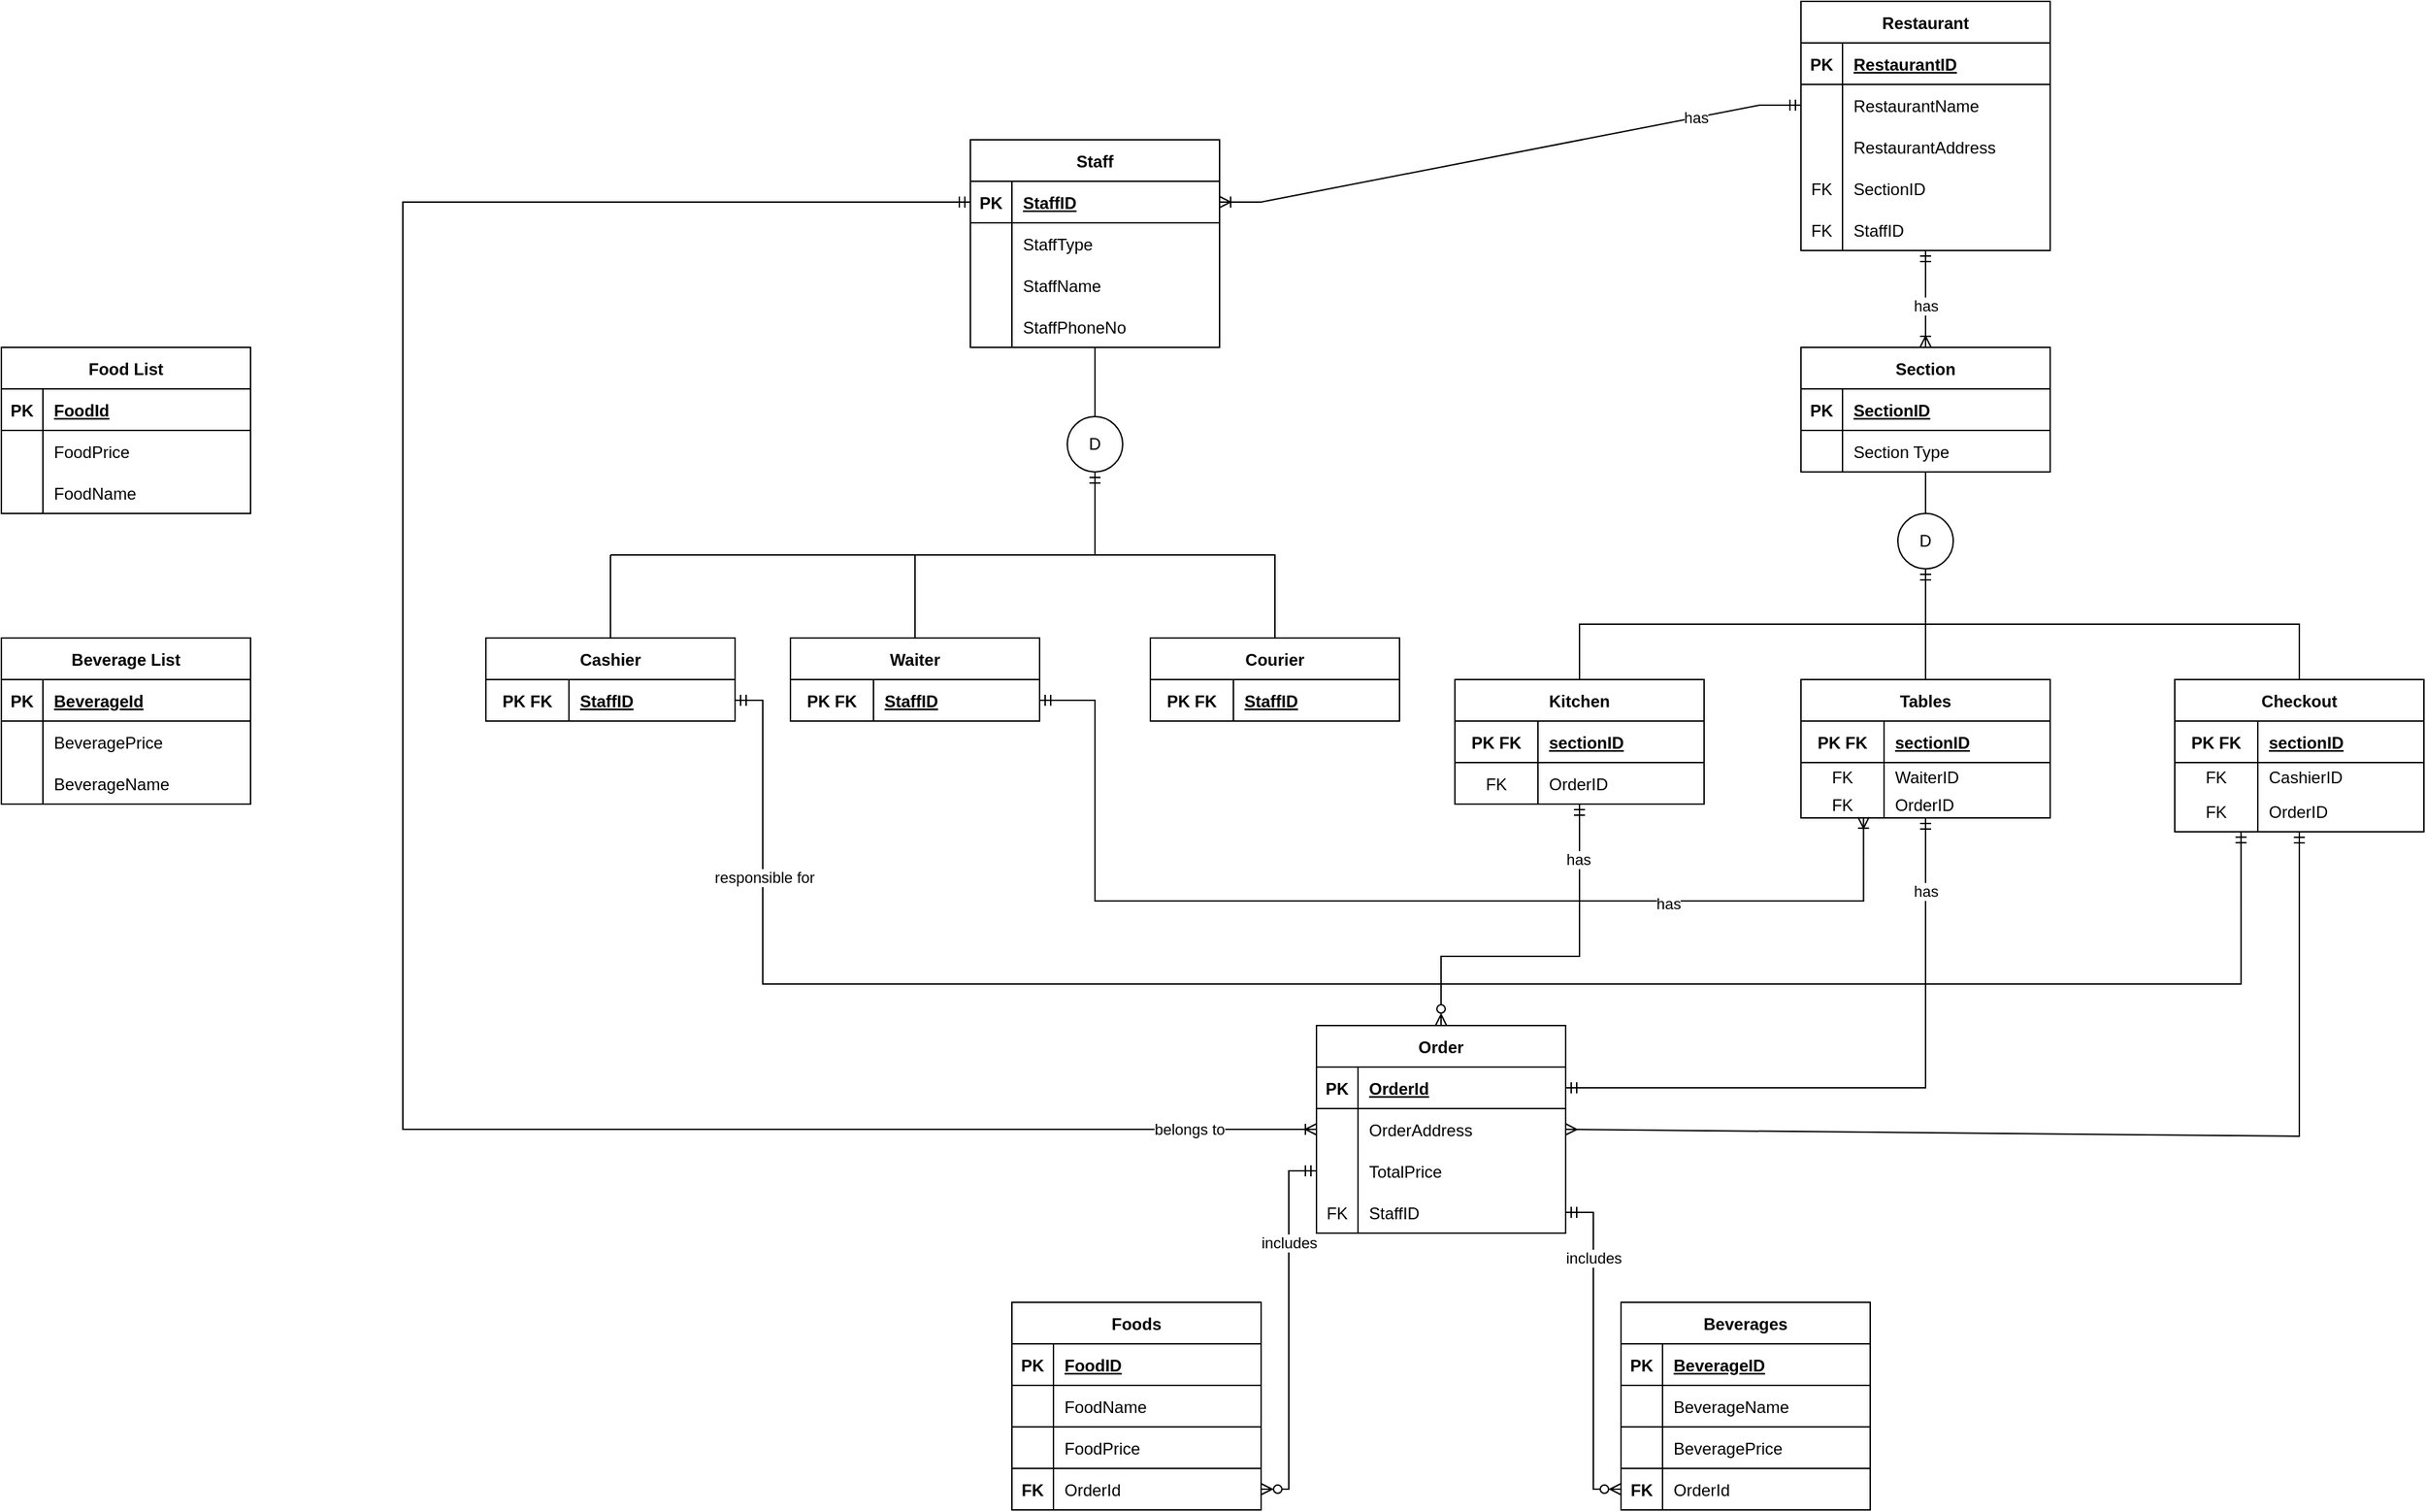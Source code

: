 <mxfile version="20.3.0" type="device"><diagram id="JLFAPQRNbEQ4vtsY9lNF" name="Page-1"><mxGraphModel dx="1038" dy="641" grid="1" gridSize="10" guides="1" tooltips="1" connect="1" arrows="1" fold="1" page="1" pageScale="1" pageWidth="1654" pageHeight="1169" math="0" shadow="0"><root><mxCell id="0"/><mxCell id="1" parent="0"/><mxCell id="f0WSd5zyyxB_i_XRzRIh-162" value="Restaurant" style="shape=table;startSize=30;container=1;collapsible=1;childLayout=tableLayout;fixedRows=1;rowLines=0;fontStyle=1;align=center;resizeLast=1;" parent="1" vertex="1"><mxGeometry x="2180" y="630" width="180" height="180" as="geometry"/></mxCell><mxCell id="f0WSd5zyyxB_i_XRzRIh-163" value="" style="shape=tableRow;horizontal=0;startSize=0;swimlaneHead=0;swimlaneBody=0;fillColor=none;collapsible=0;dropTarget=0;points=[[0,0.5],[1,0.5]];portConstraint=eastwest;top=0;left=0;right=0;bottom=1;" parent="f0WSd5zyyxB_i_XRzRIh-162" vertex="1"><mxGeometry y="30" width="180" height="30" as="geometry"/></mxCell><mxCell id="f0WSd5zyyxB_i_XRzRIh-164" value="PK" style="shape=partialRectangle;connectable=0;fillColor=none;top=0;left=0;bottom=0;right=0;fontStyle=1;overflow=hidden;" parent="f0WSd5zyyxB_i_XRzRIh-163" vertex="1"><mxGeometry width="30" height="30" as="geometry"><mxRectangle width="30" height="30" as="alternateBounds"/></mxGeometry></mxCell><mxCell id="f0WSd5zyyxB_i_XRzRIh-165" value="RestaurantID" style="shape=partialRectangle;connectable=0;fillColor=none;top=0;left=0;bottom=0;right=0;align=left;spacingLeft=6;fontStyle=5;overflow=hidden;" parent="f0WSd5zyyxB_i_XRzRIh-163" vertex="1"><mxGeometry x="30" width="150" height="30" as="geometry"><mxRectangle width="150" height="30" as="alternateBounds"/></mxGeometry></mxCell><mxCell id="f0WSd5zyyxB_i_XRzRIh-166" value="" style="shape=tableRow;horizontal=0;startSize=0;swimlaneHead=0;swimlaneBody=0;fillColor=none;collapsible=0;dropTarget=0;points=[[0,0.5],[1,0.5]];portConstraint=eastwest;top=0;left=0;right=0;bottom=0;" parent="f0WSd5zyyxB_i_XRzRIh-162" vertex="1"><mxGeometry y="60" width="180" height="30" as="geometry"/></mxCell><mxCell id="f0WSd5zyyxB_i_XRzRIh-167" value="" style="shape=partialRectangle;connectable=0;fillColor=none;top=0;left=0;bottom=0;right=0;editable=1;overflow=hidden;" parent="f0WSd5zyyxB_i_XRzRIh-166" vertex="1"><mxGeometry width="30" height="30" as="geometry"><mxRectangle width="30" height="30" as="alternateBounds"/></mxGeometry></mxCell><mxCell id="f0WSd5zyyxB_i_XRzRIh-168" value="RestaurantName" style="shape=partialRectangle;connectable=0;fillColor=none;top=0;left=0;bottom=0;right=0;align=left;spacingLeft=6;overflow=hidden;" parent="f0WSd5zyyxB_i_XRzRIh-166" vertex="1"><mxGeometry x="30" width="150" height="30" as="geometry"><mxRectangle width="150" height="30" as="alternateBounds"/></mxGeometry></mxCell><mxCell id="f0WSd5zyyxB_i_XRzRIh-169" value="" style="shape=tableRow;horizontal=0;startSize=0;swimlaneHead=0;swimlaneBody=0;fillColor=none;collapsible=0;dropTarget=0;points=[[0,0.5],[1,0.5]];portConstraint=eastwest;top=0;left=0;right=0;bottom=0;" parent="f0WSd5zyyxB_i_XRzRIh-162" vertex="1"><mxGeometry y="90" width="180" height="30" as="geometry"/></mxCell><mxCell id="f0WSd5zyyxB_i_XRzRIh-170" value="" style="shape=partialRectangle;connectable=0;fillColor=none;top=0;left=0;bottom=0;right=0;editable=1;overflow=hidden;" parent="f0WSd5zyyxB_i_XRzRIh-169" vertex="1"><mxGeometry width="30" height="30" as="geometry"><mxRectangle width="30" height="30" as="alternateBounds"/></mxGeometry></mxCell><mxCell id="f0WSd5zyyxB_i_XRzRIh-171" value="RestaurantAddress" style="shape=partialRectangle;connectable=0;fillColor=none;top=0;left=0;bottom=0;right=0;align=left;spacingLeft=6;overflow=hidden;" parent="f0WSd5zyyxB_i_XRzRIh-169" vertex="1"><mxGeometry x="30" width="150" height="30" as="geometry"><mxRectangle width="150" height="30" as="alternateBounds"/></mxGeometry></mxCell><mxCell id="f0WSd5zyyxB_i_XRzRIh-172" value="" style="shape=tableRow;horizontal=0;startSize=0;swimlaneHead=0;swimlaneBody=0;fillColor=none;collapsible=0;dropTarget=0;points=[[0,0.5],[1,0.5]];portConstraint=eastwest;top=0;left=0;right=0;bottom=0;" parent="f0WSd5zyyxB_i_XRzRIh-162" vertex="1"><mxGeometry y="120" width="180" height="30" as="geometry"/></mxCell><mxCell id="f0WSd5zyyxB_i_XRzRIh-173" value="FK" style="shape=partialRectangle;connectable=0;fillColor=none;top=0;left=0;bottom=0;right=0;editable=1;overflow=hidden;" parent="f0WSd5zyyxB_i_XRzRIh-172" vertex="1"><mxGeometry width="30" height="30" as="geometry"><mxRectangle width="30" height="30" as="alternateBounds"/></mxGeometry></mxCell><mxCell id="f0WSd5zyyxB_i_XRzRIh-174" value="SectionID" style="shape=partialRectangle;connectable=0;fillColor=none;top=0;left=0;bottom=0;right=0;align=left;spacingLeft=6;overflow=hidden;" parent="f0WSd5zyyxB_i_XRzRIh-172" vertex="1"><mxGeometry x="30" width="150" height="30" as="geometry"><mxRectangle width="150" height="30" as="alternateBounds"/></mxGeometry></mxCell><mxCell id="f0WSd5zyyxB_i_XRzRIh-175" style="shape=tableRow;horizontal=0;startSize=0;swimlaneHead=0;swimlaneBody=0;fillColor=none;collapsible=0;dropTarget=0;points=[[0,0.5],[1,0.5]];portConstraint=eastwest;top=0;left=0;right=0;bottom=0;" parent="f0WSd5zyyxB_i_XRzRIh-162" vertex="1"><mxGeometry y="150" width="180" height="30" as="geometry"/></mxCell><mxCell id="f0WSd5zyyxB_i_XRzRIh-176" value="FK" style="shape=partialRectangle;connectable=0;fillColor=none;top=0;left=0;bottom=0;right=0;editable=1;overflow=hidden;" parent="f0WSd5zyyxB_i_XRzRIh-175" vertex="1"><mxGeometry width="30" height="30" as="geometry"><mxRectangle width="30" height="30" as="alternateBounds"/></mxGeometry></mxCell><mxCell id="f0WSd5zyyxB_i_XRzRIh-177" value="StaffID" style="shape=partialRectangle;connectable=0;fillColor=none;top=0;left=0;bottom=0;right=0;align=left;spacingLeft=6;overflow=hidden;" parent="f0WSd5zyyxB_i_XRzRIh-175" vertex="1"><mxGeometry x="30" width="150" height="30" as="geometry"><mxRectangle width="150" height="30" as="alternateBounds"/></mxGeometry></mxCell><mxCell id="f0WSd5zyyxB_i_XRzRIh-178" value="Kitchen" style="shape=table;startSize=30;container=1;collapsible=1;childLayout=tableLayout;fixedRows=1;rowLines=0;fontStyle=1;align=center;resizeLast=1;" parent="1" vertex="1"><mxGeometry x="1930" y="1120" width="180" height="90" as="geometry"/></mxCell><mxCell id="f0WSd5zyyxB_i_XRzRIh-179" value="" style="shape=tableRow;horizontal=0;startSize=0;swimlaneHead=0;swimlaneBody=0;fillColor=none;collapsible=0;dropTarget=0;points=[[0,0.5],[1,0.5]];portConstraint=eastwest;top=0;left=0;right=0;bottom=1;" parent="f0WSd5zyyxB_i_XRzRIh-178" vertex="1"><mxGeometry y="30" width="180" height="30" as="geometry"/></mxCell><mxCell id="f0WSd5zyyxB_i_XRzRIh-180" value="PK FK" style="shape=partialRectangle;connectable=0;fillColor=none;top=0;left=0;bottom=0;right=0;fontStyle=1;overflow=hidden;" parent="f0WSd5zyyxB_i_XRzRIh-179" vertex="1"><mxGeometry width="60" height="30" as="geometry"><mxRectangle width="60" height="30" as="alternateBounds"/></mxGeometry></mxCell><mxCell id="f0WSd5zyyxB_i_XRzRIh-181" value="sectionID" style="shape=partialRectangle;connectable=0;fillColor=none;top=0;left=0;bottom=0;right=0;align=left;spacingLeft=6;fontStyle=5;overflow=hidden;" parent="f0WSd5zyyxB_i_XRzRIh-179" vertex="1"><mxGeometry x="60" width="120" height="30" as="geometry"><mxRectangle width="120" height="30" as="alternateBounds"/></mxGeometry></mxCell><mxCell id="f0WSd5zyyxB_i_XRzRIh-182" value="" style="shape=tableRow;horizontal=0;startSize=0;swimlaneHead=0;swimlaneBody=0;fillColor=none;collapsible=0;dropTarget=0;points=[[0,0.5],[1,0.5]];portConstraint=eastwest;top=0;left=0;right=0;bottom=0;" parent="f0WSd5zyyxB_i_XRzRIh-178" vertex="1"><mxGeometry y="60" width="180" height="30" as="geometry"/></mxCell><mxCell id="f0WSd5zyyxB_i_XRzRIh-183" value="FK" style="shape=partialRectangle;connectable=0;fillColor=none;top=0;left=0;bottom=0;right=0;editable=1;overflow=hidden;" parent="f0WSd5zyyxB_i_XRzRIh-182" vertex="1"><mxGeometry width="60" height="30" as="geometry"><mxRectangle width="60" height="30" as="alternateBounds"/></mxGeometry></mxCell><mxCell id="f0WSd5zyyxB_i_XRzRIh-184" value="OrderID" style="shape=partialRectangle;connectable=0;fillColor=none;top=0;left=0;bottom=0;right=0;align=left;spacingLeft=6;overflow=hidden;" parent="f0WSd5zyyxB_i_XRzRIh-182" vertex="1"><mxGeometry x="60" width="120" height="30" as="geometry"><mxRectangle width="120" height="30" as="alternateBounds"/></mxGeometry></mxCell><mxCell id="f0WSd5zyyxB_i_XRzRIh-185" value="Tables" style="shape=table;startSize=30;container=1;collapsible=1;childLayout=tableLayout;fixedRows=1;rowLines=0;fontStyle=1;align=center;resizeLast=1;" parent="1" vertex="1"><mxGeometry x="2180" y="1120" width="180" height="100" as="geometry"/></mxCell><mxCell id="f0WSd5zyyxB_i_XRzRIh-186" value="" style="shape=tableRow;horizontal=0;startSize=0;swimlaneHead=0;swimlaneBody=0;fillColor=none;collapsible=0;dropTarget=0;points=[[0,0.5],[1,0.5]];portConstraint=eastwest;top=0;left=0;right=0;bottom=1;" parent="f0WSd5zyyxB_i_XRzRIh-185" vertex="1"><mxGeometry y="30" width="180" height="30" as="geometry"/></mxCell><mxCell id="f0WSd5zyyxB_i_XRzRIh-187" value="PK FK" style="shape=partialRectangle;connectable=0;fillColor=none;top=0;left=0;bottom=0;right=0;fontStyle=1;overflow=hidden;" parent="f0WSd5zyyxB_i_XRzRIh-186" vertex="1"><mxGeometry width="60" height="30" as="geometry"><mxRectangle width="60" height="30" as="alternateBounds"/></mxGeometry></mxCell><mxCell id="f0WSd5zyyxB_i_XRzRIh-188" value="sectionID" style="shape=partialRectangle;connectable=0;fillColor=none;top=0;left=0;bottom=0;right=0;align=left;spacingLeft=6;fontStyle=5;overflow=hidden;" parent="f0WSd5zyyxB_i_XRzRIh-186" vertex="1"><mxGeometry x="60" width="120" height="30" as="geometry"><mxRectangle width="120" height="30" as="alternateBounds"/></mxGeometry></mxCell><mxCell id="f0WSd5zyyxB_i_XRzRIh-189" value="" style="shape=tableRow;horizontal=0;startSize=0;swimlaneHead=0;swimlaneBody=0;fillColor=none;collapsible=0;dropTarget=0;points=[[0,0.5],[1,0.5]];portConstraint=eastwest;top=0;left=0;right=0;bottom=0;" parent="f0WSd5zyyxB_i_XRzRIh-185" vertex="1"><mxGeometry y="60" width="180" height="20" as="geometry"/></mxCell><mxCell id="f0WSd5zyyxB_i_XRzRIh-190" value="FK" style="shape=partialRectangle;connectable=0;fillColor=none;top=0;left=0;bottom=0;right=0;editable=1;overflow=hidden;" parent="f0WSd5zyyxB_i_XRzRIh-189" vertex="1"><mxGeometry width="60" height="20" as="geometry"><mxRectangle width="60" height="20" as="alternateBounds"/></mxGeometry></mxCell><mxCell id="f0WSd5zyyxB_i_XRzRIh-191" value="WaiterID" style="shape=partialRectangle;connectable=0;fillColor=none;top=0;left=0;bottom=0;right=0;align=left;spacingLeft=6;overflow=hidden;" parent="f0WSd5zyyxB_i_XRzRIh-189" vertex="1"><mxGeometry x="60" width="120" height="20" as="geometry"><mxRectangle width="120" height="20" as="alternateBounds"/></mxGeometry></mxCell><mxCell id="f0WSd5zyyxB_i_XRzRIh-192" value="" style="shape=tableRow;horizontal=0;startSize=0;swimlaneHead=0;swimlaneBody=0;fillColor=none;collapsible=0;dropTarget=0;points=[[0,0.5],[1,0.5]];portConstraint=eastwest;top=0;left=0;right=0;bottom=0;" parent="f0WSd5zyyxB_i_XRzRIh-185" vertex="1"><mxGeometry y="80" width="180" height="20" as="geometry"/></mxCell><mxCell id="f0WSd5zyyxB_i_XRzRIh-193" value="FK" style="shape=partialRectangle;connectable=0;fillColor=none;top=0;left=0;bottom=0;right=0;editable=1;overflow=hidden;" parent="f0WSd5zyyxB_i_XRzRIh-192" vertex="1"><mxGeometry width="60" height="20" as="geometry"><mxRectangle width="60" height="20" as="alternateBounds"/></mxGeometry></mxCell><mxCell id="f0WSd5zyyxB_i_XRzRIh-194" value="OrderID" style="shape=partialRectangle;connectable=0;fillColor=none;top=0;left=0;bottom=0;right=0;align=left;spacingLeft=6;overflow=hidden;" parent="f0WSd5zyyxB_i_XRzRIh-192" vertex="1"><mxGeometry x="60" width="120" height="20" as="geometry"><mxRectangle width="120" height="20" as="alternateBounds"/></mxGeometry></mxCell><mxCell id="f0WSd5zyyxB_i_XRzRIh-195" value="Checkout" style="shape=table;startSize=30;container=1;collapsible=1;childLayout=tableLayout;fixedRows=1;rowLines=0;fontStyle=1;align=center;resizeLast=1;" parent="1" vertex="1"><mxGeometry x="2450" y="1120" width="180" height="110" as="geometry"/></mxCell><mxCell id="f0WSd5zyyxB_i_XRzRIh-196" value="" style="shape=tableRow;horizontal=0;startSize=0;swimlaneHead=0;swimlaneBody=0;fillColor=none;collapsible=0;dropTarget=0;points=[[0,0.5],[1,0.5]];portConstraint=eastwest;top=0;left=0;right=0;bottom=1;" parent="f0WSd5zyyxB_i_XRzRIh-195" vertex="1"><mxGeometry y="30" width="180" height="30" as="geometry"/></mxCell><mxCell id="f0WSd5zyyxB_i_XRzRIh-197" value="PK FK" style="shape=partialRectangle;connectable=0;fillColor=none;top=0;left=0;bottom=0;right=0;fontStyle=1;overflow=hidden;" parent="f0WSd5zyyxB_i_XRzRIh-196" vertex="1"><mxGeometry width="60" height="30" as="geometry"><mxRectangle width="60" height="30" as="alternateBounds"/></mxGeometry></mxCell><mxCell id="f0WSd5zyyxB_i_XRzRIh-198" value="sectionID" style="shape=partialRectangle;connectable=0;fillColor=none;top=0;left=0;bottom=0;right=0;align=left;spacingLeft=6;fontStyle=5;overflow=hidden;" parent="f0WSd5zyyxB_i_XRzRIh-196" vertex="1"><mxGeometry x="60" width="120" height="30" as="geometry"><mxRectangle width="120" height="30" as="alternateBounds"/></mxGeometry></mxCell><mxCell id="f0WSd5zyyxB_i_XRzRIh-199" value="" style="shape=tableRow;horizontal=0;startSize=0;swimlaneHead=0;swimlaneBody=0;fillColor=none;collapsible=0;dropTarget=0;points=[[0,0.5],[1,0.5]];portConstraint=eastwest;top=0;left=0;right=0;bottom=0;" parent="f0WSd5zyyxB_i_XRzRIh-195" vertex="1"><mxGeometry y="60" width="180" height="20" as="geometry"/></mxCell><mxCell id="f0WSd5zyyxB_i_XRzRIh-200" value="FK" style="shape=partialRectangle;connectable=0;fillColor=none;top=0;left=0;bottom=0;right=0;editable=1;overflow=hidden;" parent="f0WSd5zyyxB_i_XRzRIh-199" vertex="1"><mxGeometry width="60" height="20" as="geometry"><mxRectangle width="60" height="20" as="alternateBounds"/></mxGeometry></mxCell><mxCell id="f0WSd5zyyxB_i_XRzRIh-201" value="CashierID" style="shape=partialRectangle;connectable=0;fillColor=none;top=0;left=0;bottom=0;right=0;align=left;spacingLeft=6;overflow=hidden;" parent="f0WSd5zyyxB_i_XRzRIh-199" vertex="1"><mxGeometry x="60" width="120" height="20" as="geometry"><mxRectangle width="120" height="20" as="alternateBounds"/></mxGeometry></mxCell><mxCell id="f0WSd5zyyxB_i_XRzRIh-202" value="" style="shape=tableRow;horizontal=0;startSize=0;swimlaneHead=0;swimlaneBody=0;fillColor=none;collapsible=0;dropTarget=0;points=[[0,0.5],[1,0.5]];portConstraint=eastwest;top=0;left=0;right=0;bottom=0;" parent="f0WSd5zyyxB_i_XRzRIh-195" vertex="1"><mxGeometry y="80" width="180" height="30" as="geometry"/></mxCell><mxCell id="f0WSd5zyyxB_i_XRzRIh-203" value="FK" style="shape=partialRectangle;connectable=0;fillColor=none;top=0;left=0;bottom=0;right=0;editable=1;overflow=hidden;" parent="f0WSd5zyyxB_i_XRzRIh-202" vertex="1"><mxGeometry width="60" height="30" as="geometry"><mxRectangle width="60" height="30" as="alternateBounds"/></mxGeometry></mxCell><mxCell id="f0WSd5zyyxB_i_XRzRIh-204" value="OrderID" style="shape=partialRectangle;connectable=0;fillColor=none;top=0;left=0;bottom=0;right=0;align=left;spacingLeft=6;overflow=hidden;" parent="f0WSd5zyyxB_i_XRzRIh-202" vertex="1"><mxGeometry x="60" width="120" height="30" as="geometry"><mxRectangle width="120" height="30" as="alternateBounds"/></mxGeometry></mxCell><mxCell id="f0WSd5zyyxB_i_XRzRIh-205" value="D" style="ellipse;whiteSpace=wrap;html=1;aspect=fixed;" parent="1" vertex="1"><mxGeometry x="2250" y="1000" width="40" height="40" as="geometry"/></mxCell><mxCell id="f0WSd5zyyxB_i_XRzRIh-206" value="" style="endArrow=none;html=1;rounded=0;exitX=0.5;exitY=0;exitDx=0;exitDy=0;" parent="1" source="f0WSd5zyyxB_i_XRzRIh-205" target="f0WSd5zyyxB_i_XRzRIh-271" edge="1"><mxGeometry width="50" height="50" relative="1" as="geometry"><mxPoint x="2200" y="1070" as="sourcePoint"/><mxPoint x="2270" y="960" as="targetPoint"/></mxGeometry></mxCell><mxCell id="f0WSd5zyyxB_i_XRzRIh-207" value="" style="endArrow=none;html=1;rounded=0;exitX=0.5;exitY=0;exitDx=0;exitDy=0;" parent="1" source="f0WSd5zyyxB_i_XRzRIh-178" edge="1"><mxGeometry width="50" height="50" relative="1" as="geometry"><mxPoint x="2050" y="1110" as="sourcePoint"/><mxPoint x="2270" y="1080" as="targetPoint"/><Array as="points"><mxPoint x="2020" y="1080"/></Array></mxGeometry></mxCell><mxCell id="f0WSd5zyyxB_i_XRzRIh-208" value="" style="endArrow=none;html=1;rounded=0;exitX=0.5;exitY=0;exitDx=0;exitDy=0;" parent="1" source="f0WSd5zyyxB_i_XRzRIh-185" edge="1"><mxGeometry width="50" height="50" relative="1" as="geometry"><mxPoint x="2190" y="1110" as="sourcePoint"/><mxPoint x="2270" y="1070" as="targetPoint"/></mxGeometry></mxCell><mxCell id="f0WSd5zyyxB_i_XRzRIh-209" value="" style="endArrow=none;html=1;rounded=0;exitX=0.5;exitY=0;exitDx=0;exitDy=0;" parent="1" source="f0WSd5zyyxB_i_XRzRIh-195" edge="1"><mxGeometry width="50" height="50" relative="1" as="geometry"><mxPoint x="2480" y="1100" as="sourcePoint"/><mxPoint x="2270" y="1080" as="targetPoint"/><Array as="points"><mxPoint x="2540" y="1080"/></Array></mxGeometry></mxCell><mxCell id="f0WSd5zyyxB_i_XRzRIh-210" value="" style="endArrow=ERmandOne;html=1;rounded=0;entryX=0.5;entryY=1;entryDx=0;entryDy=0;endFill=0;" parent="1" target="f0WSd5zyyxB_i_XRzRIh-205" edge="1"><mxGeometry width="50" height="50" relative="1" as="geometry"><mxPoint x="2270" y="1070" as="sourcePoint"/><mxPoint x="2240" y="1060" as="targetPoint"/></mxGeometry></mxCell><mxCell id="f0WSd5zyyxB_i_XRzRIh-211" value="Order" style="shape=table;startSize=30;container=1;collapsible=1;childLayout=tableLayout;fixedRows=1;rowLines=0;fontStyle=1;align=center;resizeLast=1;" parent="1" vertex="1"><mxGeometry x="1830" y="1370" width="180" height="150" as="geometry"/></mxCell><mxCell id="f0WSd5zyyxB_i_XRzRIh-212" value="" style="shape=tableRow;horizontal=0;startSize=0;swimlaneHead=0;swimlaneBody=0;fillColor=none;collapsible=0;dropTarget=0;points=[[0,0.5],[1,0.5]];portConstraint=eastwest;top=0;left=0;right=0;bottom=1;" parent="f0WSd5zyyxB_i_XRzRIh-211" vertex="1"><mxGeometry y="30" width="180" height="30" as="geometry"/></mxCell><mxCell id="f0WSd5zyyxB_i_XRzRIh-213" value="PK" style="shape=partialRectangle;connectable=0;fillColor=none;top=0;left=0;bottom=0;right=0;fontStyle=1;overflow=hidden;" parent="f0WSd5zyyxB_i_XRzRIh-212" vertex="1"><mxGeometry width="30" height="30" as="geometry"><mxRectangle width="30" height="30" as="alternateBounds"/></mxGeometry></mxCell><mxCell id="f0WSd5zyyxB_i_XRzRIh-214" value="OrderId" style="shape=partialRectangle;connectable=0;fillColor=none;top=0;left=0;bottom=0;right=0;align=left;spacingLeft=6;fontStyle=5;overflow=hidden;" parent="f0WSd5zyyxB_i_XRzRIh-212" vertex="1"><mxGeometry x="30" width="150" height="30" as="geometry"><mxRectangle width="150" height="30" as="alternateBounds"/></mxGeometry></mxCell><mxCell id="f0WSd5zyyxB_i_XRzRIh-221" style="shape=tableRow;horizontal=0;startSize=0;swimlaneHead=0;swimlaneBody=0;fillColor=none;collapsible=0;dropTarget=0;points=[[0,0.5],[1,0.5]];portConstraint=eastwest;top=0;left=0;right=0;bottom=0;" parent="f0WSd5zyyxB_i_XRzRIh-211" vertex="1"><mxGeometry y="60" width="180" height="30" as="geometry"/></mxCell><mxCell id="f0WSd5zyyxB_i_XRzRIh-222" style="shape=partialRectangle;connectable=0;fillColor=none;top=0;left=0;bottom=0;right=0;editable=1;overflow=hidden;" parent="f0WSd5zyyxB_i_XRzRIh-221" vertex="1"><mxGeometry width="30" height="30" as="geometry"><mxRectangle width="30" height="30" as="alternateBounds"/></mxGeometry></mxCell><mxCell id="f0WSd5zyyxB_i_XRzRIh-223" value="OrderAddress" style="shape=partialRectangle;connectable=0;fillColor=none;top=0;left=0;bottom=0;right=0;align=left;spacingLeft=6;overflow=hidden;" parent="f0WSd5zyyxB_i_XRzRIh-221" vertex="1"><mxGeometry x="30" width="150" height="30" as="geometry"><mxRectangle width="150" height="30" as="alternateBounds"/></mxGeometry></mxCell><mxCell id="f0WSd5zyyxB_i_XRzRIh-224" value="" style="shape=tableRow;horizontal=0;startSize=0;swimlaneHead=0;swimlaneBody=0;fillColor=none;collapsible=0;dropTarget=0;points=[[0,0.5],[1,0.5]];portConstraint=eastwest;top=0;left=0;right=0;bottom=0;" parent="f0WSd5zyyxB_i_XRzRIh-211" vertex="1"><mxGeometry y="90" width="180" height="30" as="geometry"/></mxCell><mxCell id="f0WSd5zyyxB_i_XRzRIh-225" value="" style="shape=partialRectangle;connectable=0;fillColor=none;top=0;left=0;bottom=0;right=0;editable=1;overflow=hidden;" parent="f0WSd5zyyxB_i_XRzRIh-224" vertex="1"><mxGeometry width="30" height="30" as="geometry"><mxRectangle width="30" height="30" as="alternateBounds"/></mxGeometry></mxCell><mxCell id="f0WSd5zyyxB_i_XRzRIh-226" value="TotalPrice" style="shape=partialRectangle;connectable=0;fillColor=none;top=0;left=0;bottom=0;right=0;align=left;spacingLeft=6;overflow=hidden;" parent="f0WSd5zyyxB_i_XRzRIh-224" vertex="1"><mxGeometry x="30" width="150" height="30" as="geometry"><mxRectangle width="150" height="30" as="alternateBounds"/></mxGeometry></mxCell><mxCell id="f0WSd5zyyxB_i_XRzRIh-227" style="shape=tableRow;horizontal=0;startSize=0;swimlaneHead=0;swimlaneBody=0;fillColor=none;collapsible=0;dropTarget=0;points=[[0,0.5],[1,0.5]];portConstraint=eastwest;top=0;left=0;right=0;bottom=0;" parent="f0WSd5zyyxB_i_XRzRIh-211" vertex="1"><mxGeometry y="120" width="180" height="30" as="geometry"/></mxCell><mxCell id="f0WSd5zyyxB_i_XRzRIh-228" value="FK" style="shape=partialRectangle;connectable=0;fillColor=none;top=0;left=0;bottom=0;right=0;editable=1;overflow=hidden;" parent="f0WSd5zyyxB_i_XRzRIh-227" vertex="1"><mxGeometry width="30" height="30" as="geometry"><mxRectangle width="30" height="30" as="alternateBounds"/></mxGeometry></mxCell><mxCell id="f0WSd5zyyxB_i_XRzRIh-229" value="StaffID" style="shape=partialRectangle;connectable=0;fillColor=none;top=0;left=0;bottom=0;right=0;align=left;spacingLeft=6;overflow=hidden;" parent="f0WSd5zyyxB_i_XRzRIh-227" vertex="1"><mxGeometry x="30" width="150" height="30" as="geometry"><mxRectangle width="150" height="30" as="alternateBounds"/></mxGeometry></mxCell><mxCell id="f0WSd5zyyxB_i_XRzRIh-230" value="" style="endArrow=ERmandOne;html=1;rounded=0;entryX=0.5;entryY=1;entryDx=0;entryDy=0;exitX=0.5;exitY=0;exitDx=0;exitDy=0;startArrow=ERzeroToMany;startFill=0;endFill=0;" parent="1" source="f0WSd5zyyxB_i_XRzRIh-211" target="f0WSd5zyyxB_i_XRzRIh-178" edge="1"><mxGeometry width="50" height="50" relative="1" as="geometry"><mxPoint x="2010" y="1350" as="sourcePoint"/><mxPoint x="2060" y="1300" as="targetPoint"/><Array as="points"><mxPoint x="1920" y="1320"/><mxPoint x="2020" y="1320"/></Array></mxGeometry></mxCell><mxCell id="7e5QYBeViZQXB0wbKNFt-141" value="has" style="edgeLabel;html=1;align=center;verticalAlign=middle;resizable=0;points=[];" parent="f0WSd5zyyxB_i_XRzRIh-230" vertex="1" connectable="0"><mxGeometry x="0.696" y="1" relative="1" as="geometry"><mxPoint as="offset"/></mxGeometry></mxCell><mxCell id="f0WSd5zyyxB_i_XRzRIh-231" value="" style="endArrow=ERmandOne;html=1;rounded=0;entryX=0.5;entryY=1;entryDx=0;entryDy=0;exitX=1;exitY=0.5;exitDx=0;exitDy=0;startArrow=ERmandOne;startFill=0;endFill=0;" parent="1" source="f0WSd5zyyxB_i_XRzRIh-212" target="f0WSd5zyyxB_i_XRzRIh-185" edge="1"><mxGeometry width="50" height="50" relative="1" as="geometry"><mxPoint x="2250" y="1410" as="sourcePoint"/><mxPoint x="2300" y="1360" as="targetPoint"/><Array as="points"><mxPoint x="2270" y="1415"/></Array></mxGeometry></mxCell><mxCell id="7e5QYBeViZQXB0wbKNFt-146" value="has" style="edgeLabel;html=1;align=center;verticalAlign=middle;resizable=0;points=[];" parent="f0WSd5zyyxB_i_XRzRIh-231" vertex="1" connectable="0"><mxGeometry x="0.766" y="1" relative="1" as="geometry"><mxPoint x="1" as="offset"/></mxGeometry></mxCell><mxCell id="f0WSd5zyyxB_i_XRzRIh-232" value="" style="endArrow=ERmandOne;html=1;rounded=0;entryX=0.5;entryY=1;entryDx=0;entryDy=0;exitX=1;exitY=0.5;exitDx=0;exitDy=0;startArrow=ERmany;startFill=0;endFill=0;" parent="1" source="f0WSd5zyyxB_i_XRzRIh-221" target="f0WSd5zyyxB_i_XRzRIh-195" edge="1"><mxGeometry width="50" height="50" relative="1" as="geometry"><mxPoint x="2450" y="1435" as="sourcePoint"/><mxPoint x="2500" y="1385" as="targetPoint"/><Array as="points"><mxPoint x="2540" y="1450"/></Array></mxGeometry></mxCell><mxCell id="f0WSd5zyyxB_i_XRzRIh-233" value="Staff" style="shape=table;startSize=30;container=1;collapsible=1;childLayout=tableLayout;fixedRows=1;rowLines=0;fontStyle=1;align=center;resizeLast=1;" parent="1" vertex="1"><mxGeometry x="1580" y="730" width="180" height="150" as="geometry"/></mxCell><mxCell id="f0WSd5zyyxB_i_XRzRIh-234" value="" style="shape=tableRow;horizontal=0;startSize=0;swimlaneHead=0;swimlaneBody=0;fillColor=none;collapsible=0;dropTarget=0;points=[[0,0.5],[1,0.5]];portConstraint=eastwest;top=0;left=0;right=0;bottom=1;" parent="f0WSd5zyyxB_i_XRzRIh-233" vertex="1"><mxGeometry y="30" width="180" height="30" as="geometry"/></mxCell><mxCell id="f0WSd5zyyxB_i_XRzRIh-235" value="PK" style="shape=partialRectangle;connectable=0;fillColor=none;top=0;left=0;bottom=0;right=0;fontStyle=1;overflow=hidden;" parent="f0WSd5zyyxB_i_XRzRIh-234" vertex="1"><mxGeometry width="30" height="30" as="geometry"><mxRectangle width="30" height="30" as="alternateBounds"/></mxGeometry></mxCell><mxCell id="f0WSd5zyyxB_i_XRzRIh-236" value="StaffID" style="shape=partialRectangle;connectable=0;fillColor=none;top=0;left=0;bottom=0;right=0;align=left;spacingLeft=6;fontStyle=5;overflow=hidden;" parent="f0WSd5zyyxB_i_XRzRIh-234" vertex="1"><mxGeometry x="30" width="150" height="30" as="geometry"><mxRectangle width="150" height="30" as="alternateBounds"/></mxGeometry></mxCell><mxCell id="f0WSd5zyyxB_i_XRzRIh-237" value="" style="shape=tableRow;horizontal=0;startSize=0;swimlaneHead=0;swimlaneBody=0;fillColor=none;collapsible=0;dropTarget=0;points=[[0,0.5],[1,0.5]];portConstraint=eastwest;top=0;left=0;right=0;bottom=0;" parent="f0WSd5zyyxB_i_XRzRIh-233" vertex="1"><mxGeometry y="60" width="180" height="30" as="geometry"/></mxCell><mxCell id="f0WSd5zyyxB_i_XRzRIh-238" value="" style="shape=partialRectangle;connectable=0;fillColor=none;top=0;left=0;bottom=0;right=0;editable=1;overflow=hidden;" parent="f0WSd5zyyxB_i_XRzRIh-237" vertex="1"><mxGeometry width="30" height="30" as="geometry"><mxRectangle width="30" height="30" as="alternateBounds"/></mxGeometry></mxCell><mxCell id="f0WSd5zyyxB_i_XRzRIh-239" value="StaffType" style="shape=partialRectangle;connectable=0;fillColor=none;top=0;left=0;bottom=0;right=0;align=left;spacingLeft=6;overflow=hidden;" parent="f0WSd5zyyxB_i_XRzRIh-237" vertex="1"><mxGeometry x="30" width="150" height="30" as="geometry"><mxRectangle width="150" height="30" as="alternateBounds"/></mxGeometry></mxCell><mxCell id="7e5QYBeViZQXB0wbKNFt-131" style="shape=tableRow;horizontal=0;startSize=0;swimlaneHead=0;swimlaneBody=0;fillColor=none;collapsible=0;dropTarget=0;points=[[0,0.5],[1,0.5]];portConstraint=eastwest;top=0;left=0;right=0;bottom=0;" parent="f0WSd5zyyxB_i_XRzRIh-233" vertex="1"><mxGeometry y="90" width="180" height="30" as="geometry"/></mxCell><mxCell id="7e5QYBeViZQXB0wbKNFt-132" style="shape=partialRectangle;connectable=0;fillColor=none;top=0;left=0;bottom=0;right=0;editable=1;overflow=hidden;" parent="7e5QYBeViZQXB0wbKNFt-131" vertex="1"><mxGeometry width="30" height="30" as="geometry"><mxRectangle width="30" height="30" as="alternateBounds"/></mxGeometry></mxCell><mxCell id="7e5QYBeViZQXB0wbKNFt-133" value="StaffName" style="shape=partialRectangle;connectable=0;fillColor=none;top=0;left=0;bottom=0;right=0;align=left;spacingLeft=6;overflow=hidden;" parent="7e5QYBeViZQXB0wbKNFt-131" vertex="1"><mxGeometry x="30" width="150" height="30" as="geometry"><mxRectangle width="150" height="30" as="alternateBounds"/></mxGeometry></mxCell><mxCell id="7e5QYBeViZQXB0wbKNFt-134" style="shape=tableRow;horizontal=0;startSize=0;swimlaneHead=0;swimlaneBody=0;fillColor=none;collapsible=0;dropTarget=0;points=[[0,0.5],[1,0.5]];portConstraint=eastwest;top=0;left=0;right=0;bottom=0;" parent="f0WSd5zyyxB_i_XRzRIh-233" vertex="1"><mxGeometry y="120" width="180" height="30" as="geometry"/></mxCell><mxCell id="7e5QYBeViZQXB0wbKNFt-135" style="shape=partialRectangle;connectable=0;fillColor=none;top=0;left=0;bottom=0;right=0;editable=1;overflow=hidden;" parent="7e5QYBeViZQXB0wbKNFt-134" vertex="1"><mxGeometry width="30" height="30" as="geometry"><mxRectangle width="30" height="30" as="alternateBounds"/></mxGeometry></mxCell><mxCell id="7e5QYBeViZQXB0wbKNFt-136" value="StaffPhoneNo" style="shape=partialRectangle;connectable=0;fillColor=none;top=0;left=0;bottom=0;right=0;align=left;spacingLeft=6;overflow=hidden;" parent="7e5QYBeViZQXB0wbKNFt-134" vertex="1"><mxGeometry x="30" width="150" height="30" as="geometry"><mxRectangle width="150" height="30" as="alternateBounds"/></mxGeometry></mxCell><mxCell id="f0WSd5zyyxB_i_XRzRIh-240" value="" style="edgeStyle=entityRelationEdgeStyle;fontSize=12;html=1;endArrow=ERoneToMany;startArrow=ERmandOne;rounded=0;entryX=1;entryY=0.5;entryDx=0;entryDy=0;exitX=0;exitY=0.5;exitDx=0;exitDy=0;" parent="1" source="f0WSd5zyyxB_i_XRzRIh-166" target="f0WSd5zyyxB_i_XRzRIh-234" edge="1"><mxGeometry width="100" height="100" relative="1" as="geometry"><mxPoint x="2280" y="930" as="sourcePoint"/><mxPoint x="2380" y="830" as="targetPoint"/></mxGeometry></mxCell><mxCell id="7e5QYBeViZQXB0wbKNFt-149" value="has" style="edgeLabel;html=1;align=center;verticalAlign=middle;resizable=0;points=[];" parent="f0WSd5zyyxB_i_XRzRIh-240" vertex="1" connectable="0"><mxGeometry x="-0.636" relative="1" as="geometry"><mxPoint as="offset"/></mxGeometry></mxCell><mxCell id="f0WSd5zyyxB_i_XRzRIh-241" value="Courier" style="shape=table;startSize=30;container=1;collapsible=1;childLayout=tableLayout;fixedRows=1;rowLines=0;fontStyle=1;align=center;resizeLast=1;" parent="1" vertex="1"><mxGeometry x="1710" y="1090" width="180" height="60" as="geometry"/></mxCell><mxCell id="f0WSd5zyyxB_i_XRzRIh-242" value="" style="shape=tableRow;horizontal=0;startSize=0;swimlaneHead=0;swimlaneBody=0;fillColor=none;collapsible=0;dropTarget=0;points=[[0,0.5],[1,0.5]];portConstraint=eastwest;top=0;left=0;right=0;bottom=1;" parent="f0WSd5zyyxB_i_XRzRIh-241" vertex="1"><mxGeometry y="30" width="180" height="30" as="geometry"/></mxCell><mxCell id="f0WSd5zyyxB_i_XRzRIh-243" value="PK FK" style="shape=partialRectangle;connectable=0;fillColor=none;top=0;left=0;bottom=0;right=0;fontStyle=1;overflow=hidden;" parent="f0WSd5zyyxB_i_XRzRIh-242" vertex="1"><mxGeometry width="60" height="30" as="geometry"><mxRectangle width="60" height="30" as="alternateBounds"/></mxGeometry></mxCell><mxCell id="f0WSd5zyyxB_i_XRzRIh-244" value="StaffID" style="shape=partialRectangle;connectable=0;fillColor=none;top=0;left=0;bottom=0;right=0;align=left;spacingLeft=6;fontStyle=5;overflow=hidden;" parent="f0WSd5zyyxB_i_XRzRIh-242" vertex="1"><mxGeometry x="60" width="120" height="30" as="geometry"><mxRectangle width="120" height="30" as="alternateBounds"/></mxGeometry></mxCell><mxCell id="f0WSd5zyyxB_i_XRzRIh-254" value="Waiter" style="shape=table;startSize=30;container=1;collapsible=1;childLayout=tableLayout;fixedRows=1;rowLines=0;fontStyle=1;align=center;resizeLast=1;" parent="1" vertex="1"><mxGeometry x="1450" y="1090" width="180" height="60" as="geometry"/></mxCell><mxCell id="f0WSd5zyyxB_i_XRzRIh-255" value="" style="shape=tableRow;horizontal=0;startSize=0;swimlaneHead=0;swimlaneBody=0;fillColor=none;collapsible=0;dropTarget=0;points=[[0,0.5],[1,0.5]];portConstraint=eastwest;top=0;left=0;right=0;bottom=1;" parent="f0WSd5zyyxB_i_XRzRIh-254" vertex="1"><mxGeometry y="30" width="180" height="30" as="geometry"/></mxCell><mxCell id="f0WSd5zyyxB_i_XRzRIh-256" value="PK FK" style="shape=partialRectangle;connectable=0;fillColor=none;top=0;left=0;bottom=0;right=0;fontStyle=1;overflow=hidden;" parent="f0WSd5zyyxB_i_XRzRIh-255" vertex="1"><mxGeometry width="60" height="30" as="geometry"><mxRectangle width="60" height="30" as="alternateBounds"/></mxGeometry></mxCell><mxCell id="f0WSd5zyyxB_i_XRzRIh-257" value="StaffID" style="shape=partialRectangle;connectable=0;fillColor=none;top=0;left=0;bottom=0;right=0;align=left;spacingLeft=6;fontStyle=5;overflow=hidden;" parent="f0WSd5zyyxB_i_XRzRIh-255" vertex="1"><mxGeometry x="60" width="120" height="30" as="geometry"><mxRectangle width="120" height="30" as="alternateBounds"/></mxGeometry></mxCell><mxCell id="f0WSd5zyyxB_i_XRzRIh-267" style="edgeStyle=orthogonalEdgeStyle;rounded=0;orthogonalLoop=1;jettySize=auto;html=1;exitX=0.5;exitY=0;exitDx=0;exitDy=0;entryX=0.5;entryY=1;entryDx=0;entryDy=0;endArrow=none;endFill=0;" parent="1" source="f0WSd5zyyxB_i_XRzRIh-268" target="f0WSd5zyyxB_i_XRzRIh-233" edge="1"><mxGeometry relative="1" as="geometry"/></mxCell><mxCell id="f0WSd5zyyxB_i_XRzRIh-268" value="D" style="ellipse;whiteSpace=wrap;html=1;aspect=fixed;" parent="1" vertex="1"><mxGeometry x="1650" y="930" width="40" height="40" as="geometry"/></mxCell><mxCell id="f0WSd5zyyxB_i_XRzRIh-269" value="" style="endArrow=none;html=1;rounded=0;exitX=0.5;exitY=0;exitDx=0;exitDy=0;" parent="1" source="f0WSd5zyyxB_i_XRzRIh-254" edge="1"><mxGeometry width="50" height="50" relative="1" as="geometry"><mxPoint x="1860" y="1180" as="sourcePoint"/><mxPoint x="1670" y="1030" as="targetPoint"/><Array as="points"><mxPoint x="1540" y="1030"/></Array></mxGeometry></mxCell><mxCell id="f0WSd5zyyxB_i_XRzRIh-270" value="" style="endArrow=none;html=1;rounded=0;exitX=0.5;exitY=0;exitDx=0;exitDy=0;" parent="1" source="f0WSd5zyyxB_i_XRzRIh-241" edge="1"><mxGeometry width="50" height="50" relative="1" as="geometry"><mxPoint x="1860" y="1180" as="sourcePoint"/><mxPoint x="1670" y="1030" as="targetPoint"/><Array as="points"><mxPoint x="1800" y="1030"/></Array></mxGeometry></mxCell><mxCell id="f0WSd5zyyxB_i_XRzRIh-271" value="Section" style="shape=table;startSize=30;container=1;collapsible=1;childLayout=tableLayout;fixedRows=1;rowLines=0;fontStyle=1;align=center;resizeLast=1;" parent="1" vertex="1"><mxGeometry x="2180" y="880" width="180" height="90" as="geometry"/></mxCell><mxCell id="f0WSd5zyyxB_i_XRzRIh-272" value="" style="shape=tableRow;horizontal=0;startSize=0;swimlaneHead=0;swimlaneBody=0;fillColor=none;collapsible=0;dropTarget=0;points=[[0,0.5],[1,0.5]];portConstraint=eastwest;top=0;left=0;right=0;bottom=1;" parent="f0WSd5zyyxB_i_XRzRIh-271" vertex="1"><mxGeometry y="30" width="180" height="30" as="geometry"/></mxCell><mxCell id="f0WSd5zyyxB_i_XRzRIh-273" value="PK" style="shape=partialRectangle;connectable=0;fillColor=none;top=0;left=0;bottom=0;right=0;fontStyle=1;overflow=hidden;" parent="f0WSd5zyyxB_i_XRzRIh-272" vertex="1"><mxGeometry width="30" height="30" as="geometry"><mxRectangle width="30" height="30" as="alternateBounds"/></mxGeometry></mxCell><mxCell id="f0WSd5zyyxB_i_XRzRIh-274" value="SectionID" style="shape=partialRectangle;connectable=0;fillColor=none;top=0;left=0;bottom=0;right=0;align=left;spacingLeft=6;fontStyle=5;overflow=hidden;" parent="f0WSd5zyyxB_i_XRzRIh-272" vertex="1"><mxGeometry x="30" width="150" height="30" as="geometry"><mxRectangle width="150" height="30" as="alternateBounds"/></mxGeometry></mxCell><mxCell id="f0WSd5zyyxB_i_XRzRIh-275" value="" style="shape=tableRow;horizontal=0;startSize=0;swimlaneHead=0;swimlaneBody=0;fillColor=none;collapsible=0;dropTarget=0;points=[[0,0.5],[1,0.5]];portConstraint=eastwest;top=0;left=0;right=0;bottom=0;" parent="f0WSd5zyyxB_i_XRzRIh-271" vertex="1"><mxGeometry y="60" width="180" height="30" as="geometry"/></mxCell><mxCell id="f0WSd5zyyxB_i_XRzRIh-276" value="" style="shape=partialRectangle;connectable=0;fillColor=none;top=0;left=0;bottom=0;right=0;editable=1;overflow=hidden;" parent="f0WSd5zyyxB_i_XRzRIh-275" vertex="1"><mxGeometry width="30" height="30" as="geometry"><mxRectangle width="30" height="30" as="alternateBounds"/></mxGeometry></mxCell><mxCell id="f0WSd5zyyxB_i_XRzRIh-277" value="Section Type" style="shape=partialRectangle;connectable=0;fillColor=none;top=0;left=0;bottom=0;right=0;align=left;spacingLeft=6;overflow=hidden;" parent="f0WSd5zyyxB_i_XRzRIh-275" vertex="1"><mxGeometry x="30" width="150" height="30" as="geometry"><mxRectangle width="150" height="30" as="alternateBounds"/></mxGeometry></mxCell><mxCell id="f0WSd5zyyxB_i_XRzRIh-278" value="" style="endArrow=ERmandOne;html=1;rounded=0;entryX=0.5;entryY=1;entryDx=0;entryDy=0;exitX=0.5;exitY=0;exitDx=0;exitDy=0;endFill=0;startArrow=ERoneToMany;startFill=0;" parent="1" source="f0WSd5zyyxB_i_XRzRIh-271" target="f0WSd5zyyxB_i_XRzRIh-162" edge="1"><mxGeometry width="50" height="50" relative="1" as="geometry"><mxPoint x="1860" y="1040" as="sourcePoint"/><mxPoint x="1910" y="990" as="targetPoint"/></mxGeometry></mxCell><mxCell id="7e5QYBeViZQXB0wbKNFt-137" value="has" style="edgeLabel;html=1;align=center;verticalAlign=middle;resizable=0;points=[];" parent="f0WSd5zyyxB_i_XRzRIh-278" vertex="1" connectable="0"><mxGeometry x="0.223" y="2" relative="1" as="geometry"><mxPoint x="2" y="13" as="offset"/></mxGeometry></mxCell><mxCell id="f0WSd5zyyxB_i_XRzRIh-279" value="" style="endArrow=none;html=1;rounded=0;" parent="1" edge="1"><mxGeometry relative="1" as="geometry"><mxPoint x="1320" y="1030" as="sourcePoint"/><mxPoint x="1540" y="1030" as="targetPoint"/></mxGeometry></mxCell><mxCell id="f0WSd5zyyxB_i_XRzRIh-280" value="" style="endArrow=none;html=1;rounded=0;entryX=0.5;entryY=0;entryDx=0;entryDy=0;" parent="1" target="f0WSd5zyyxB_i_XRzRIh-281" edge="1"><mxGeometry relative="1" as="geometry"><mxPoint x="1320" y="1030" as="sourcePoint"/><mxPoint x="1320" y="1100" as="targetPoint"/></mxGeometry></mxCell><mxCell id="f0WSd5zyyxB_i_XRzRIh-281" value="Cashier" style="shape=table;startSize=30;container=1;collapsible=1;childLayout=tableLayout;fixedRows=1;rowLines=0;fontStyle=1;align=center;resizeLast=1;" parent="1" vertex="1"><mxGeometry x="1230" y="1090" width="180" height="60" as="geometry"/></mxCell><mxCell id="f0WSd5zyyxB_i_XRzRIh-282" value="" style="shape=tableRow;horizontal=0;startSize=0;swimlaneHead=0;swimlaneBody=0;fillColor=none;collapsible=0;dropTarget=0;points=[[0,0.5],[1,0.5]];portConstraint=eastwest;top=0;left=0;right=0;bottom=1;" parent="f0WSd5zyyxB_i_XRzRIh-281" vertex="1"><mxGeometry y="30" width="180" height="30" as="geometry"/></mxCell><mxCell id="f0WSd5zyyxB_i_XRzRIh-283" value="PK FK" style="shape=partialRectangle;connectable=0;fillColor=none;top=0;left=0;bottom=0;right=0;fontStyle=1;overflow=hidden;" parent="f0WSd5zyyxB_i_XRzRIh-282" vertex="1"><mxGeometry width="60" height="30" as="geometry"><mxRectangle width="60" height="30" as="alternateBounds"/></mxGeometry></mxCell><mxCell id="f0WSd5zyyxB_i_XRzRIh-284" value="StaffID" style="shape=partialRectangle;connectable=0;fillColor=none;top=0;left=0;bottom=0;right=0;align=left;spacingLeft=6;fontStyle=5;overflow=hidden;" parent="f0WSd5zyyxB_i_XRzRIh-282" vertex="1"><mxGeometry x="60" width="120" height="30" as="geometry"><mxRectangle width="120" height="30" as="alternateBounds"/></mxGeometry></mxCell><mxCell id="f0WSd5zyyxB_i_XRzRIh-286" value="" style="edgeStyle=orthogonalEdgeStyle;fontSize=12;html=1;endArrow=ERmandOne;startArrow=ERmandOne;rounded=0;entryX=0.266;entryY=0.997;entryDx=0;entryDy=0;entryPerimeter=0;exitX=1;exitY=0.5;exitDx=0;exitDy=0;" parent="1" source="f0WSd5zyyxB_i_XRzRIh-282" target="f0WSd5zyyxB_i_XRzRIh-202" edge="1"><mxGeometry width="100" height="100" relative="1" as="geometry"><mxPoint x="1328" y="1210" as="sourcePoint"/><mxPoint x="1510" y="1350" as="targetPoint"/><Array as="points"><mxPoint x="1430" y="1135"/><mxPoint x="1430" y="1340"/><mxPoint x="2498" y="1340"/></Array></mxGeometry></mxCell><mxCell id="KDh_tTu-4C761pdXqsbj-1" value="responsible for" style="edgeLabel;html=1;align=center;verticalAlign=middle;resizable=0;points=[];" vertex="1" connectable="0" parent="f0WSd5zyyxB_i_XRzRIh-286"><mxGeometry x="-0.79" y="1" relative="1" as="geometry"><mxPoint as="offset"/></mxGeometry></mxCell><mxCell id="f0WSd5zyyxB_i_XRzRIh-287" value="" style="edgeStyle=orthogonalEdgeStyle;fontSize=12;html=1;endArrow=ERoneToMany;startArrow=ERmandOne;rounded=0;exitX=0;exitY=0.5;exitDx=0;exitDy=0;" parent="1" source="f0WSd5zyyxB_i_XRzRIh-234" edge="1"><mxGeometry width="100" height="100" relative="1" as="geometry"><mxPoint x="1090" y="860" as="sourcePoint"/><mxPoint x="1830" y="1445" as="targetPoint"/><Array as="points"><mxPoint x="1170" y="775"/><mxPoint x="1170" y="1445"/></Array></mxGeometry></mxCell><mxCell id="7e5QYBeViZQXB0wbKNFt-150" value="belongs to" style="edgeLabel;html=1;align=center;verticalAlign=middle;resizable=0;points=[];" parent="f0WSd5zyyxB_i_XRzRIh-287" vertex="1" connectable="0"><mxGeometry x="0.894" relative="1" as="geometry"><mxPoint as="offset"/></mxGeometry></mxCell><mxCell id="f0WSd5zyyxB_i_XRzRIh-288" value="" style="edgeStyle=orthogonalEdgeStyle;fontSize=12;html=1;endArrow=ERoneToMany;startArrow=ERmandOne;rounded=0;entryX=0.251;entryY=0.969;entryDx=0;entryDy=0;entryPerimeter=0;exitX=1;exitY=0.5;exitDx=0;exitDy=0;" parent="1" source="f0WSd5zyyxB_i_XRzRIh-255" target="f0WSd5zyyxB_i_XRzRIh-192" edge="1"><mxGeometry width="100" height="100" relative="1" as="geometry"><mxPoint x="1560" y="1590" as="sourcePoint"/><mxPoint x="1660" y="1490" as="targetPoint"/><Array as="points"><mxPoint x="1670" y="1135"/><mxPoint x="1670" y="1280"/><mxPoint x="2225" y="1280"/></Array></mxGeometry></mxCell><mxCell id="7e5QYBeViZQXB0wbKNFt-142" value="has" style="edgeLabel;html=1;align=center;verticalAlign=middle;resizable=0;points=[];" parent="f0WSd5zyyxB_i_XRzRIh-288" vertex="1" connectable="0"><mxGeometry x="0.497" y="-2" relative="1" as="geometry"><mxPoint x="-1" as="offset"/></mxGeometry></mxCell><mxCell id="7e5QYBeViZQXB0wbKNFt-40" value="Food List" style="shape=table;startSize=30;container=1;collapsible=1;childLayout=tableLayout;fixedRows=1;rowLines=0;fontStyle=1;align=center;resizeLast=1;" parent="1" vertex="1"><mxGeometry x="880" y="880" width="180" height="120" as="geometry"/></mxCell><mxCell id="7e5QYBeViZQXB0wbKNFt-41" value="" style="shape=tableRow;horizontal=0;startSize=0;swimlaneHead=0;swimlaneBody=0;fillColor=none;collapsible=0;dropTarget=0;points=[[0,0.5],[1,0.5]];portConstraint=eastwest;top=0;left=0;right=0;bottom=1;" parent="7e5QYBeViZQXB0wbKNFt-40" vertex="1"><mxGeometry y="30" width="180" height="30" as="geometry"/></mxCell><mxCell id="7e5QYBeViZQXB0wbKNFt-42" value="PK" style="shape=partialRectangle;connectable=0;fillColor=none;top=0;left=0;bottom=0;right=0;fontStyle=1;overflow=hidden;" parent="7e5QYBeViZQXB0wbKNFt-41" vertex="1"><mxGeometry width="30" height="30" as="geometry"><mxRectangle width="30" height="30" as="alternateBounds"/></mxGeometry></mxCell><mxCell id="7e5QYBeViZQXB0wbKNFt-43" value="FoodId" style="shape=partialRectangle;connectable=0;fillColor=none;top=0;left=0;bottom=0;right=0;align=left;spacingLeft=6;fontStyle=5;overflow=hidden;" parent="7e5QYBeViZQXB0wbKNFt-41" vertex="1"><mxGeometry x="30" width="150" height="30" as="geometry"><mxRectangle width="150" height="30" as="alternateBounds"/></mxGeometry></mxCell><mxCell id="7e5QYBeViZQXB0wbKNFt-44" value="" style="shape=tableRow;horizontal=0;startSize=0;swimlaneHead=0;swimlaneBody=0;fillColor=none;collapsible=0;dropTarget=0;points=[[0,0.5],[1,0.5]];portConstraint=eastwest;top=0;left=0;right=0;bottom=0;" parent="7e5QYBeViZQXB0wbKNFt-40" vertex="1"><mxGeometry y="60" width="180" height="30" as="geometry"/></mxCell><mxCell id="7e5QYBeViZQXB0wbKNFt-45" value="" style="shape=partialRectangle;connectable=0;fillColor=none;top=0;left=0;bottom=0;right=0;editable=1;overflow=hidden;" parent="7e5QYBeViZQXB0wbKNFt-44" vertex="1"><mxGeometry width="30" height="30" as="geometry"><mxRectangle width="30" height="30" as="alternateBounds"/></mxGeometry></mxCell><mxCell id="7e5QYBeViZQXB0wbKNFt-46" value="FoodPrice" style="shape=partialRectangle;connectable=0;fillColor=none;top=0;left=0;bottom=0;right=0;align=left;spacingLeft=6;overflow=hidden;" parent="7e5QYBeViZQXB0wbKNFt-44" vertex="1"><mxGeometry x="30" width="150" height="30" as="geometry"><mxRectangle width="150" height="30" as="alternateBounds"/></mxGeometry></mxCell><mxCell id="7e5QYBeViZQXB0wbKNFt-47" value="" style="shape=tableRow;horizontal=0;startSize=0;swimlaneHead=0;swimlaneBody=0;fillColor=none;collapsible=0;dropTarget=0;points=[[0,0.5],[1,0.5]];portConstraint=eastwest;top=0;left=0;right=0;bottom=0;" parent="7e5QYBeViZQXB0wbKNFt-40" vertex="1"><mxGeometry y="90" width="180" height="30" as="geometry"/></mxCell><mxCell id="7e5QYBeViZQXB0wbKNFt-48" value="" style="shape=partialRectangle;connectable=0;fillColor=none;top=0;left=0;bottom=0;right=0;editable=1;overflow=hidden;" parent="7e5QYBeViZQXB0wbKNFt-47" vertex="1"><mxGeometry width="30" height="30" as="geometry"><mxRectangle width="30" height="30" as="alternateBounds"/></mxGeometry></mxCell><mxCell id="7e5QYBeViZQXB0wbKNFt-49" value="FoodName" style="shape=partialRectangle;connectable=0;fillColor=none;top=0;left=0;bottom=0;right=0;align=left;spacingLeft=6;overflow=hidden;" parent="7e5QYBeViZQXB0wbKNFt-47" vertex="1"><mxGeometry x="30" width="150" height="30" as="geometry"><mxRectangle width="150" height="30" as="alternateBounds"/></mxGeometry></mxCell><mxCell id="7e5QYBeViZQXB0wbKNFt-50" value="Beverage List" style="shape=table;startSize=30;container=1;collapsible=1;childLayout=tableLayout;fixedRows=1;rowLines=0;fontStyle=1;align=center;resizeLast=1;" parent="1" vertex="1"><mxGeometry x="880" y="1090" width="180" height="120" as="geometry"/></mxCell><mxCell id="7e5QYBeViZQXB0wbKNFt-51" value="" style="shape=tableRow;horizontal=0;startSize=0;swimlaneHead=0;swimlaneBody=0;fillColor=none;collapsible=0;dropTarget=0;points=[[0,0.5],[1,0.5]];portConstraint=eastwest;top=0;left=0;right=0;bottom=1;" parent="7e5QYBeViZQXB0wbKNFt-50" vertex="1"><mxGeometry y="30" width="180" height="30" as="geometry"/></mxCell><mxCell id="7e5QYBeViZQXB0wbKNFt-52" value="PK" style="shape=partialRectangle;connectable=0;fillColor=none;top=0;left=0;bottom=0;right=0;fontStyle=1;overflow=hidden;" parent="7e5QYBeViZQXB0wbKNFt-51" vertex="1"><mxGeometry width="30" height="30" as="geometry"><mxRectangle width="30" height="30" as="alternateBounds"/></mxGeometry></mxCell><mxCell id="7e5QYBeViZQXB0wbKNFt-53" value="BeverageId" style="shape=partialRectangle;connectable=0;fillColor=none;top=0;left=0;bottom=0;right=0;align=left;spacingLeft=6;fontStyle=5;overflow=hidden;" parent="7e5QYBeViZQXB0wbKNFt-51" vertex="1"><mxGeometry x="30" width="150" height="30" as="geometry"><mxRectangle width="150" height="30" as="alternateBounds"/></mxGeometry></mxCell><mxCell id="7e5QYBeViZQXB0wbKNFt-54" value="" style="shape=tableRow;horizontal=0;startSize=0;swimlaneHead=0;swimlaneBody=0;fillColor=none;collapsible=0;dropTarget=0;points=[[0,0.5],[1,0.5]];portConstraint=eastwest;top=0;left=0;right=0;bottom=0;" parent="7e5QYBeViZQXB0wbKNFt-50" vertex="1"><mxGeometry y="60" width="180" height="30" as="geometry"/></mxCell><mxCell id="7e5QYBeViZQXB0wbKNFt-55" value="" style="shape=partialRectangle;connectable=0;fillColor=none;top=0;left=0;bottom=0;right=0;editable=1;overflow=hidden;" parent="7e5QYBeViZQXB0wbKNFt-54" vertex="1"><mxGeometry width="30" height="30" as="geometry"><mxRectangle width="30" height="30" as="alternateBounds"/></mxGeometry></mxCell><mxCell id="7e5QYBeViZQXB0wbKNFt-56" value="BeveragePrice" style="shape=partialRectangle;connectable=0;fillColor=none;top=0;left=0;bottom=0;right=0;align=left;spacingLeft=6;overflow=hidden;" parent="7e5QYBeViZQXB0wbKNFt-54" vertex="1"><mxGeometry x="30" width="150" height="30" as="geometry"><mxRectangle width="150" height="30" as="alternateBounds"/></mxGeometry></mxCell><mxCell id="7e5QYBeViZQXB0wbKNFt-57" value="" style="shape=tableRow;horizontal=0;startSize=0;swimlaneHead=0;swimlaneBody=0;fillColor=none;collapsible=0;dropTarget=0;points=[[0,0.5],[1,0.5]];portConstraint=eastwest;top=0;left=0;right=0;bottom=0;" parent="7e5QYBeViZQXB0wbKNFt-50" vertex="1"><mxGeometry y="90" width="180" height="30" as="geometry"/></mxCell><mxCell id="7e5QYBeViZQXB0wbKNFt-58" value="" style="shape=partialRectangle;connectable=0;fillColor=none;top=0;left=0;bottom=0;right=0;editable=1;overflow=hidden;" parent="7e5QYBeViZQXB0wbKNFt-57" vertex="1"><mxGeometry width="30" height="30" as="geometry"><mxRectangle width="30" height="30" as="alternateBounds"/></mxGeometry></mxCell><mxCell id="7e5QYBeViZQXB0wbKNFt-59" value="BeverageName" style="shape=partialRectangle;connectable=0;fillColor=none;top=0;left=0;bottom=0;right=0;align=left;spacingLeft=6;overflow=hidden;" parent="7e5QYBeViZQXB0wbKNFt-57" vertex="1"><mxGeometry x="30" width="150" height="30" as="geometry"><mxRectangle width="150" height="30" as="alternateBounds"/></mxGeometry></mxCell><mxCell id="7e5QYBeViZQXB0wbKNFt-101" value="Beverages" style="shape=table;startSize=30;container=1;collapsible=1;childLayout=tableLayout;fixedRows=1;rowLines=0;fontStyle=1;align=center;resizeLast=1;" parent="1" vertex="1"><mxGeometry x="2050" y="1570" width="180" height="150" as="geometry"/></mxCell><mxCell id="7e5QYBeViZQXB0wbKNFt-102" value="" style="shape=tableRow;horizontal=0;startSize=0;swimlaneHead=0;swimlaneBody=0;fillColor=none;collapsible=0;dropTarget=0;points=[[0,0.5],[1,0.5]];portConstraint=eastwest;top=0;left=0;right=0;bottom=1;" parent="7e5QYBeViZQXB0wbKNFt-101" vertex="1"><mxGeometry y="30" width="180" height="30" as="geometry"/></mxCell><mxCell id="7e5QYBeViZQXB0wbKNFt-103" value="PK" style="shape=partialRectangle;connectable=0;fillColor=none;top=0;left=0;bottom=0;right=0;fontStyle=1;overflow=hidden;" parent="7e5QYBeViZQXB0wbKNFt-102" vertex="1"><mxGeometry width="30" height="30" as="geometry"><mxRectangle width="30" height="30" as="alternateBounds"/></mxGeometry></mxCell><mxCell id="7e5QYBeViZQXB0wbKNFt-104" value="BeverageID" style="shape=partialRectangle;connectable=0;fillColor=none;top=0;left=0;bottom=0;right=0;align=left;spacingLeft=6;fontStyle=5;overflow=hidden;" parent="7e5QYBeViZQXB0wbKNFt-102" vertex="1"><mxGeometry x="30" width="150" height="30" as="geometry"><mxRectangle width="150" height="30" as="alternateBounds"/></mxGeometry></mxCell><mxCell id="7e5QYBeViZQXB0wbKNFt-105" style="shape=tableRow;horizontal=0;startSize=0;swimlaneHead=0;swimlaneBody=0;fillColor=none;collapsible=0;dropTarget=0;points=[[0,0.5],[1,0.5]];portConstraint=eastwest;top=0;left=0;right=0;bottom=1;" parent="7e5QYBeViZQXB0wbKNFt-101" vertex="1"><mxGeometry y="60" width="180" height="30" as="geometry"/></mxCell><mxCell id="7e5QYBeViZQXB0wbKNFt-106" style="shape=partialRectangle;connectable=0;fillColor=none;top=0;left=0;bottom=0;right=0;fontStyle=1;overflow=hidden;" parent="7e5QYBeViZQXB0wbKNFt-105" vertex="1"><mxGeometry width="30" height="30" as="geometry"><mxRectangle width="30" height="30" as="alternateBounds"/></mxGeometry></mxCell><mxCell id="7e5QYBeViZQXB0wbKNFt-107" value="BeverageName" style="shape=partialRectangle;connectable=0;fillColor=none;top=0;left=0;bottom=0;right=0;align=left;spacingLeft=6;fontStyle=0;overflow=hidden;" parent="7e5QYBeViZQXB0wbKNFt-105" vertex="1"><mxGeometry x="30" width="150" height="30" as="geometry"><mxRectangle width="150" height="30" as="alternateBounds"/></mxGeometry></mxCell><mxCell id="7e5QYBeViZQXB0wbKNFt-108" style="shape=tableRow;horizontal=0;startSize=0;swimlaneHead=0;swimlaneBody=0;fillColor=none;collapsible=0;dropTarget=0;points=[[0,0.5],[1,0.5]];portConstraint=eastwest;top=0;left=0;right=0;bottom=1;" parent="7e5QYBeViZQXB0wbKNFt-101" vertex="1"><mxGeometry y="90" width="180" height="30" as="geometry"/></mxCell><mxCell id="7e5QYBeViZQXB0wbKNFt-109" style="shape=partialRectangle;connectable=0;fillColor=none;top=0;left=0;bottom=0;right=0;fontStyle=1;overflow=hidden;" parent="7e5QYBeViZQXB0wbKNFt-108" vertex="1"><mxGeometry width="30" height="30" as="geometry"><mxRectangle width="30" height="30" as="alternateBounds"/></mxGeometry></mxCell><mxCell id="7e5QYBeViZQXB0wbKNFt-110" value="BeveragePrice" style="shape=partialRectangle;connectable=0;fillColor=none;top=0;left=0;bottom=0;right=0;align=left;spacingLeft=6;fontStyle=0;overflow=hidden;" parent="7e5QYBeViZQXB0wbKNFt-108" vertex="1"><mxGeometry x="30" width="150" height="30" as="geometry"><mxRectangle width="150" height="30" as="alternateBounds"/></mxGeometry></mxCell><mxCell id="7e5QYBeViZQXB0wbKNFt-111" style="shape=tableRow;horizontal=0;startSize=0;swimlaneHead=0;swimlaneBody=0;fillColor=none;collapsible=0;dropTarget=0;points=[[0,0.5],[1,0.5]];portConstraint=eastwest;top=0;left=0;right=0;bottom=1;" parent="7e5QYBeViZQXB0wbKNFt-101" vertex="1"><mxGeometry y="120" width="180" height="30" as="geometry"/></mxCell><mxCell id="7e5QYBeViZQXB0wbKNFt-112" value="FK" style="shape=partialRectangle;connectable=0;fillColor=none;top=0;left=0;bottom=0;right=0;fontStyle=1;overflow=hidden;" parent="7e5QYBeViZQXB0wbKNFt-111" vertex="1"><mxGeometry width="30" height="30" as="geometry"><mxRectangle width="30" height="30" as="alternateBounds"/></mxGeometry></mxCell><mxCell id="7e5QYBeViZQXB0wbKNFt-113" value="OrderId" style="shape=partialRectangle;connectable=0;fillColor=none;top=0;left=0;bottom=0;right=0;align=left;spacingLeft=6;fontStyle=0;overflow=hidden;" parent="7e5QYBeViZQXB0wbKNFt-111" vertex="1"><mxGeometry x="30" width="150" height="30" as="geometry"><mxRectangle width="150" height="30" as="alternateBounds"/></mxGeometry></mxCell><mxCell id="7e5QYBeViZQXB0wbKNFt-114" value="Foods" style="shape=table;startSize=30;container=1;collapsible=1;childLayout=tableLayout;fixedRows=1;rowLines=0;fontStyle=1;align=center;resizeLast=1;" parent="1" vertex="1"><mxGeometry x="1610" y="1570" width="180" height="150" as="geometry"/></mxCell><mxCell id="7e5QYBeViZQXB0wbKNFt-115" value="" style="shape=tableRow;horizontal=0;startSize=0;swimlaneHead=0;swimlaneBody=0;fillColor=none;collapsible=0;dropTarget=0;points=[[0,0.5],[1,0.5]];portConstraint=eastwest;top=0;left=0;right=0;bottom=1;" parent="7e5QYBeViZQXB0wbKNFt-114" vertex="1"><mxGeometry y="30" width="180" height="30" as="geometry"/></mxCell><mxCell id="7e5QYBeViZQXB0wbKNFt-116" value="PK" style="shape=partialRectangle;connectable=0;fillColor=none;top=0;left=0;bottom=0;right=0;fontStyle=1;overflow=hidden;" parent="7e5QYBeViZQXB0wbKNFt-115" vertex="1"><mxGeometry width="30" height="30" as="geometry"><mxRectangle width="30" height="30" as="alternateBounds"/></mxGeometry></mxCell><mxCell id="7e5QYBeViZQXB0wbKNFt-117" value="FoodID" style="shape=partialRectangle;connectable=0;fillColor=none;top=0;left=0;bottom=0;right=0;align=left;spacingLeft=6;fontStyle=5;overflow=hidden;" parent="7e5QYBeViZQXB0wbKNFt-115" vertex="1"><mxGeometry x="30" width="150" height="30" as="geometry"><mxRectangle width="150" height="30" as="alternateBounds"/></mxGeometry></mxCell><mxCell id="7e5QYBeViZQXB0wbKNFt-118" style="shape=tableRow;horizontal=0;startSize=0;swimlaneHead=0;swimlaneBody=0;fillColor=none;collapsible=0;dropTarget=0;points=[[0,0.5],[1,0.5]];portConstraint=eastwest;top=0;left=0;right=0;bottom=1;" parent="7e5QYBeViZQXB0wbKNFt-114" vertex="1"><mxGeometry y="60" width="180" height="30" as="geometry"/></mxCell><mxCell id="7e5QYBeViZQXB0wbKNFt-119" style="shape=partialRectangle;connectable=0;fillColor=none;top=0;left=0;bottom=0;right=0;fontStyle=1;overflow=hidden;" parent="7e5QYBeViZQXB0wbKNFt-118" vertex="1"><mxGeometry width="30" height="30" as="geometry"><mxRectangle width="30" height="30" as="alternateBounds"/></mxGeometry></mxCell><mxCell id="7e5QYBeViZQXB0wbKNFt-120" value="FoodName" style="shape=partialRectangle;connectable=0;fillColor=none;top=0;left=0;bottom=0;right=0;align=left;spacingLeft=6;fontStyle=0;overflow=hidden;" parent="7e5QYBeViZQXB0wbKNFt-118" vertex="1"><mxGeometry x="30" width="150" height="30" as="geometry"><mxRectangle width="150" height="30" as="alternateBounds"/></mxGeometry></mxCell><mxCell id="7e5QYBeViZQXB0wbKNFt-121" style="shape=tableRow;horizontal=0;startSize=0;swimlaneHead=0;swimlaneBody=0;fillColor=none;collapsible=0;dropTarget=0;points=[[0,0.5],[1,0.5]];portConstraint=eastwest;top=0;left=0;right=0;bottom=1;" parent="7e5QYBeViZQXB0wbKNFt-114" vertex="1"><mxGeometry y="90" width="180" height="30" as="geometry"/></mxCell><mxCell id="7e5QYBeViZQXB0wbKNFt-122" style="shape=partialRectangle;connectable=0;fillColor=none;top=0;left=0;bottom=0;right=0;fontStyle=1;overflow=hidden;" parent="7e5QYBeViZQXB0wbKNFt-121" vertex="1"><mxGeometry width="30" height="30" as="geometry"><mxRectangle width="30" height="30" as="alternateBounds"/></mxGeometry></mxCell><mxCell id="7e5QYBeViZQXB0wbKNFt-123" value="FoodPrice" style="shape=partialRectangle;connectable=0;fillColor=none;top=0;left=0;bottom=0;right=0;align=left;spacingLeft=6;fontStyle=0;overflow=hidden;" parent="7e5QYBeViZQXB0wbKNFt-121" vertex="1"><mxGeometry x="30" width="150" height="30" as="geometry"><mxRectangle width="150" height="30" as="alternateBounds"/></mxGeometry></mxCell><mxCell id="7e5QYBeViZQXB0wbKNFt-124" style="shape=tableRow;horizontal=0;startSize=0;swimlaneHead=0;swimlaneBody=0;fillColor=none;collapsible=0;dropTarget=0;points=[[0,0.5],[1,0.5]];portConstraint=eastwest;top=0;left=0;right=0;bottom=1;" parent="7e5QYBeViZQXB0wbKNFt-114" vertex="1"><mxGeometry y="120" width="180" height="30" as="geometry"/></mxCell><mxCell id="7e5QYBeViZQXB0wbKNFt-125" value="FK" style="shape=partialRectangle;connectable=0;fillColor=none;top=0;left=0;bottom=0;right=0;fontStyle=1;overflow=hidden;" parent="7e5QYBeViZQXB0wbKNFt-124" vertex="1"><mxGeometry width="30" height="30" as="geometry"><mxRectangle width="30" height="30" as="alternateBounds"/></mxGeometry></mxCell><mxCell id="7e5QYBeViZQXB0wbKNFt-126" value="OrderId" style="shape=partialRectangle;connectable=0;fillColor=none;top=0;left=0;bottom=0;right=0;align=left;spacingLeft=6;fontStyle=0;overflow=hidden;" parent="7e5QYBeViZQXB0wbKNFt-124" vertex="1"><mxGeometry x="30" width="150" height="30" as="geometry"><mxRectangle width="150" height="30" as="alternateBounds"/></mxGeometry></mxCell><mxCell id="7e5QYBeViZQXB0wbKNFt-130" value="" style="endArrow=ERmandOne;html=1;rounded=0;entryX=0.5;entryY=1;entryDx=0;entryDy=0;endFill=0;" parent="1" target="f0WSd5zyyxB_i_XRzRIh-268" edge="1"><mxGeometry width="50" height="50" relative="1" as="geometry"><mxPoint x="1670" y="1030" as="sourcePoint"/><mxPoint x="1640" y="980" as="targetPoint"/></mxGeometry></mxCell><mxCell id="7e5QYBeViZQXB0wbKNFt-139" value="" style="edgeStyle=orthogonalEdgeStyle;fontSize=12;html=1;endArrow=ERzeroToMany;startArrow=ERmandOne;rounded=0;exitX=0;exitY=0.5;exitDx=0;exitDy=0;entryX=1;entryY=0.5;entryDx=0;entryDy=0;" parent="1" source="f0WSd5zyyxB_i_XRzRIh-224" target="7e5QYBeViZQXB0wbKNFt-124" edge="1"><mxGeometry width="100" height="100" relative="1" as="geometry"><mxPoint x="1660" y="1490" as="sourcePoint"/><mxPoint x="1550" y="1560" as="targetPoint"/></mxGeometry></mxCell><mxCell id="7e5QYBeViZQXB0wbKNFt-151" value="includes" style="edgeLabel;html=1;align=center;verticalAlign=middle;resizable=0;points=[];" parent="7e5QYBeViZQXB0wbKNFt-139" vertex="1" connectable="0"><mxGeometry x="-0.472" relative="1" as="geometry"><mxPoint as="offset"/></mxGeometry></mxCell><mxCell id="7e5QYBeViZQXB0wbKNFt-140" value="" style="edgeStyle=orthogonalEdgeStyle;fontSize=12;html=1;endArrow=ERzeroToMany;startArrow=ERmandOne;rounded=0;exitX=1;exitY=0.5;exitDx=0;exitDy=0;entryX=0;entryY=0.5;entryDx=0;entryDy=0;" parent="1" source="f0WSd5zyyxB_i_XRzRIh-227" target="7e5QYBeViZQXB0wbKNFt-111" edge="1"><mxGeometry width="100" height="100" relative="1" as="geometry"><mxPoint x="1950" y="1570" as="sourcePoint"/><mxPoint x="1910" y="1710" as="targetPoint"/></mxGeometry></mxCell><mxCell id="7e5QYBeViZQXB0wbKNFt-152" value="includes" style="edgeLabel;html=1;align=center;verticalAlign=middle;resizable=0;points=[];" parent="7e5QYBeViZQXB0wbKNFt-140" vertex="1" connectable="0"><mxGeometry x="-0.561" relative="1" as="geometry"><mxPoint as="offset"/></mxGeometry></mxCell></root></mxGraphModel></diagram></mxfile>